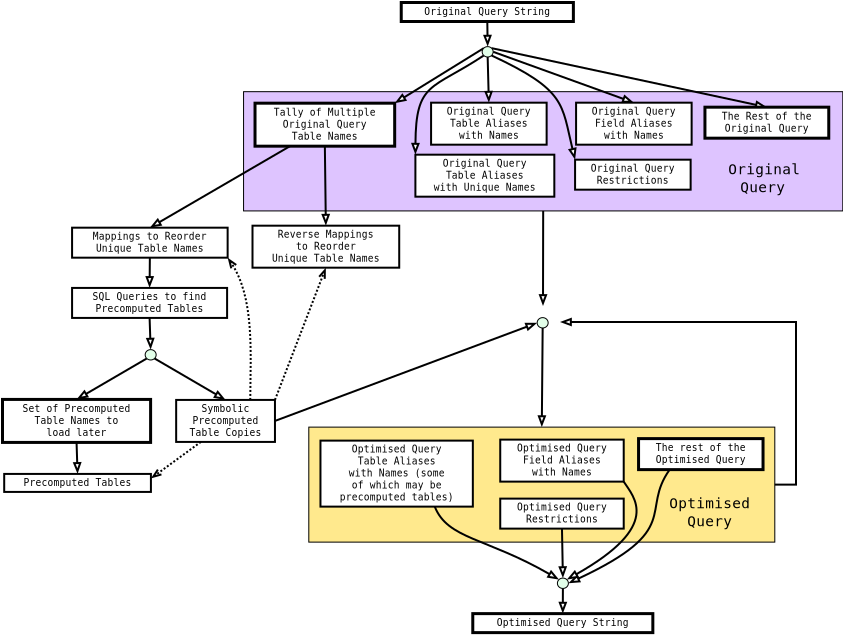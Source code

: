 <?xml version="1.0" encoding="UTF-8"?>
<dia:diagram xmlns:dia="http://www.lysator.liu.se/~alla/dia/">
  <dia:layer name="Background" visible="true">
    <dia:object type="Standard - Line" version="0" id="O0">
      <dia:attribute name="obj_pos">
        <dia:point val="10.403,17.885"/>
      </dia:attribute>
      <dia:attribute name="obj_bb">
        <dia:rectangle val="10.06,17.835;10.661,22.894"/>
      </dia:attribute>
      <dia:attribute name="conn_endpoints">
        <dia:point val="10.403,17.885"/>
        <dia:point val="10.36,22.841"/>
      </dia:attribute>
      <dia:attribute name="numcp">
        <dia:int val="1"/>
      </dia:attribute>
      <dia:attribute name="end_arrow">
        <dia:enum val="2"/>
      </dia:attribute>
      <dia:attribute name="end_arrow_length">
        <dia:real val="0.4"/>
      </dia:attribute>
      <dia:attribute name="end_arrow_width">
        <dia:real val="0.3"/>
      </dia:attribute>
      <dia:connections>
        <dia:connection handle="0" to="O31" connection="6"/>
        <dia:connection handle="1" to="O1" connection="1"/>
      </dia:connections>
    </dia:object>
    <dia:object type="Standard - Box" version="0" id="O1">
      <dia:attribute name="obj_pos">
        <dia:point val="-1.29,22.841"/>
      </dia:attribute>
      <dia:attribute name="obj_bb">
        <dia:rectangle val="-1.3,22.831;22.02,28.601"/>
      </dia:attribute>
      <dia:attribute name="elem_corner">
        <dia:point val="-1.29,22.841"/>
      </dia:attribute>
      <dia:attribute name="elem_width">
        <dia:real val="23.3"/>
      </dia:attribute>
      <dia:attribute name="elem_height">
        <dia:real val="5.75"/>
      </dia:attribute>
      <dia:attribute name="border_width">
        <dia:real val="0.02"/>
      </dia:attribute>
      <dia:attribute name="inner_color">
        <dia:color val="#ffe98d"/>
      </dia:attribute>
      <dia:attribute name="show_background">
        <dia:boolean val="true"/>
      </dia:attribute>
    </dia:object>
    <dia:object type="Standard - Box" version="0" id="O2">
      <dia:attribute name="obj_pos">
        <dia:point val="-4.552,6.069"/>
      </dia:attribute>
      <dia:attribute name="obj_bb">
        <dia:rectangle val="-4.562,6.059;25.42,12.041"/>
      </dia:attribute>
      <dia:attribute name="elem_corner">
        <dia:point val="-4.552,6.069"/>
      </dia:attribute>
      <dia:attribute name="elem_width">
        <dia:real val="29.962"/>
      </dia:attribute>
      <dia:attribute name="elem_height">
        <dia:real val="5.962"/>
      </dia:attribute>
      <dia:attribute name="border_width">
        <dia:real val="0.02"/>
      </dia:attribute>
      <dia:attribute name="inner_color">
        <dia:color val="#dec4ff"/>
      </dia:attribute>
      <dia:attribute name="show_background">
        <dia:boolean val="true"/>
      </dia:attribute>
    </dia:object>
    <dia:object type="Standard - Line" version="0" id="O3">
      <dia:attribute name="obj_pos">
        <dia:point val="7.847,3.892"/>
      </dia:attribute>
      <dia:attribute name="obj_bb">
        <dia:rectangle val="7.788,3.833;21.724,7.148"/>
      </dia:attribute>
      <dia:attribute name="conn_endpoints">
        <dia:point val="7.847,3.892"/>
        <dia:point val="21.613,6.844"/>
      </dia:attribute>
      <dia:attribute name="numcp">
        <dia:int val="1"/>
      </dia:attribute>
      <dia:attribute name="end_arrow">
        <dia:enum val="2"/>
      </dia:attribute>
      <dia:attribute name="end_arrow_length">
        <dia:real val="0.4"/>
      </dia:attribute>
      <dia:attribute name="end_arrow_width">
        <dia:real val="0.3"/>
      </dia:attribute>
      <dia:connections>
        <dia:connection handle="0" to="O29" connection="2"/>
        <dia:connection handle="1" to="O37" connection="2"/>
      </dia:connections>
    </dia:object>
    <dia:object type="Standard - Line" version="0" id="O4">
      <dia:attribute name="obj_pos">
        <dia:point val="7.928,4.076"/>
      </dia:attribute>
      <dia:attribute name="obj_bb">
        <dia:rectangle val="7.864,4.012;15.112,6.918"/>
      </dia:attribute>
      <dia:attribute name="conn_endpoints">
        <dia:point val="7.928,4.076"/>
        <dia:point val="14.963,6.619"/>
      </dia:attribute>
      <dia:attribute name="numcp">
        <dia:int val="1"/>
      </dia:attribute>
      <dia:attribute name="end_arrow">
        <dia:enum val="2"/>
      </dia:attribute>
      <dia:attribute name="end_arrow_length">
        <dia:real val="0.4"/>
      </dia:attribute>
      <dia:attribute name="end_arrow_width">
        <dia:real val="0.3"/>
      </dia:attribute>
      <dia:connections>
        <dia:connection handle="0" to="O29" connection="4"/>
        <dia:connection handle="1" to="O36" connection="2"/>
      </dia:connections>
    </dia:object>
    <dia:object type="Standard - Line" version="0" id="O5">
      <dia:attribute name="obj_pos">
        <dia:point val="7.653,4.335"/>
      </dia:attribute>
      <dia:attribute name="obj_bb">
        <dia:rectangle val="7.411,4.284;8.014,6.677"/>
      </dia:attribute>
      <dia:attribute name="conn_endpoints">
        <dia:point val="7.653,4.335"/>
        <dia:point val="7.713,6.619"/>
      </dia:attribute>
      <dia:attribute name="numcp">
        <dia:int val="1"/>
      </dia:attribute>
      <dia:attribute name="end_arrow">
        <dia:enum val="2"/>
      </dia:attribute>
      <dia:attribute name="end_arrow_length">
        <dia:real val="0.4"/>
      </dia:attribute>
      <dia:attribute name="end_arrow_width">
        <dia:real val="0.3"/>
      </dia:attribute>
      <dia:connections>
        <dia:connection handle="0" to="O29" connection="6"/>
        <dia:connection handle="1" to="O35" connection="2"/>
      </dia:connections>
    </dia:object>
    <dia:object type="Standard - Line" version="0" id="O6">
      <dia:attribute name="obj_pos">
        <dia:point val="7.635,2.56"/>
      </dia:attribute>
      <dia:attribute name="obj_bb">
        <dia:rectangle val="7.352,2.509;7.953,3.87"/>
      </dia:attribute>
      <dia:attribute name="conn_endpoints">
        <dia:point val="7.635,2.56"/>
        <dia:point val="7.653,3.816"/>
      </dia:attribute>
      <dia:attribute name="numcp">
        <dia:int val="1"/>
      </dia:attribute>
      <dia:attribute name="end_arrow">
        <dia:enum val="2"/>
      </dia:attribute>
      <dia:attribute name="end_arrow_length">
        <dia:real val="0.4"/>
      </dia:attribute>
      <dia:attribute name="end_arrow_width">
        <dia:real val="0.3"/>
      </dia:attribute>
      <dia:connections>
        <dia:connection handle="0" to="O33" connection="13"/>
        <dia:connection handle="1" to="O29" connection="1"/>
      </dia:connections>
    </dia:object>
    <dia:object type="Standard - Line" version="0" id="O7">
      <dia:attribute name="obj_pos">
        <dia:point val="7.458,3.892"/>
      </dia:attribute>
      <dia:attribute name="obj_bb">
        <dia:rectangle val="2.804,3.823;7.527,6.925"/>
      </dia:attribute>
      <dia:attribute name="conn_endpoints">
        <dia:point val="7.458,3.892"/>
        <dia:point val="3.004,6.644"/>
      </dia:attribute>
      <dia:attribute name="numcp">
        <dia:int val="1"/>
      </dia:attribute>
      <dia:attribute name="end_arrow">
        <dia:enum val="2"/>
      </dia:attribute>
      <dia:attribute name="end_arrow_length">
        <dia:real val="0.4"/>
      </dia:attribute>
      <dia:attribute name="end_arrow_width">
        <dia:real val="0.3"/>
      </dia:attribute>
      <dia:connections>
        <dia:connection handle="0" to="O29" connection="0"/>
        <dia:connection handle="1" to="O34" connection="4"/>
      </dia:connections>
    </dia:object>
    <dia:object type="Standard - Line" version="0" id="O8">
      <dia:attribute name="obj_pos">
        <dia:point val="-2.233,8.794"/>
      </dia:attribute>
      <dia:attribute name="obj_bb">
        <dia:rectangle val="-9.431,8.725;-2.165,13.153"/>
      </dia:attribute>
      <dia:attribute name="conn_endpoints">
        <dia:point val="-2.233,8.794"/>
        <dia:point val="-9.237,12.869"/>
      </dia:attribute>
      <dia:attribute name="numcp">
        <dia:int val="1"/>
      </dia:attribute>
      <dia:attribute name="end_arrow">
        <dia:enum val="2"/>
      </dia:attribute>
      <dia:attribute name="end_arrow_length">
        <dia:real val="0.4"/>
      </dia:attribute>
      <dia:attribute name="end_arrow_width">
        <dia:real val="0.3"/>
      </dia:attribute>
      <dia:connections>
        <dia:connection handle="0" to="O34" connection="12"/>
        <dia:connection handle="1" to="O40" connection="2"/>
      </dia:connections>
    </dia:object>
    <dia:object type="Standard - Line" version="0" id="O9">
      <dia:attribute name="obj_pos">
        <dia:point val="-9.237,14.369"/>
      </dia:attribute>
      <dia:attribute name="obj_bb">
        <dia:rectangle val="-9.55,14.318;-8.949,15.934"/>
      </dia:attribute>
      <dia:attribute name="conn_endpoints">
        <dia:point val="-9.237,14.369"/>
        <dia:point val="-9.25,15.881"/>
      </dia:attribute>
      <dia:attribute name="numcp">
        <dia:int val="1"/>
      </dia:attribute>
      <dia:attribute name="end_arrow">
        <dia:enum val="2"/>
      </dia:attribute>
      <dia:attribute name="end_arrow_length">
        <dia:real val="0.4"/>
      </dia:attribute>
      <dia:attribute name="end_arrow_width">
        <dia:real val="0.3"/>
      </dia:attribute>
      <dia:connections>
        <dia:connection handle="0" to="O40" connection="13"/>
        <dia:connection handle="1" to="O42" connection="2"/>
      </dia:connections>
    </dia:object>
    <dia:object type="Standard - Line" version="0" id="O10">
      <dia:attribute name="obj_pos">
        <dia:point val="-9.003,19.409"/>
      </dia:attribute>
      <dia:attribute name="obj_bb">
        <dia:rectangle val="-9.071,19.341;-5.258,21.766"/>
      </dia:attribute>
      <dia:attribute name="conn_endpoints">
        <dia:point val="-9.003,19.409"/>
        <dia:point val="-5.452,21.481"/>
      </dia:attribute>
      <dia:attribute name="numcp">
        <dia:int val="1"/>
      </dia:attribute>
      <dia:attribute name="end_arrow">
        <dia:enum val="2"/>
      </dia:attribute>
      <dia:attribute name="end_arrow_length">
        <dia:real val="0.4"/>
      </dia:attribute>
      <dia:attribute name="end_arrow_width">
        <dia:real val="0.3"/>
      </dia:attribute>
      <dia:connections>
        <dia:connection handle="0" to="O30" connection="7"/>
        <dia:connection handle="1" to="O44" connection="2"/>
      </dia:connections>
    </dia:object>
    <dia:object type="Standard - Line" version="0" id="O11">
      <dia:attribute name="obj_pos">
        <dia:point val="-9.392,19.409"/>
      </dia:attribute>
      <dia:attribute name="obj_bb">
        <dia:rectangle val="-13.097,19.341;-9.323,21.741"/>
      </dia:attribute>
      <dia:attribute name="conn_endpoints">
        <dia:point val="-9.392,19.409"/>
        <dia:point val="-12.902,21.456"/>
      </dia:attribute>
      <dia:attribute name="numcp">
        <dia:int val="1"/>
      </dia:attribute>
      <dia:attribute name="end_arrow">
        <dia:enum val="2"/>
      </dia:attribute>
      <dia:attribute name="end_arrow_length">
        <dia:real val="0.4"/>
      </dia:attribute>
      <dia:attribute name="end_arrow_width">
        <dia:real val="0.3"/>
      </dia:attribute>
      <dia:connections>
        <dia:connection handle="0" to="O30" connection="5"/>
        <dia:connection handle="1" to="O43" connection="2"/>
      </dia:connections>
    </dia:object>
    <dia:object type="Standard - Line" version="0" id="O12">
      <dia:attribute name="obj_pos">
        <dia:point val="-9.25,17.381"/>
      </dia:attribute>
      <dia:attribute name="obj_bb">
        <dia:rectangle val="-9.499,17.33;-8.896,19.026"/>
      </dia:attribute>
      <dia:attribute name="conn_endpoints">
        <dia:point val="-9.25,17.381"/>
        <dia:point val="-9.197,18.966"/>
      </dia:attribute>
      <dia:attribute name="numcp">
        <dia:int val="1"/>
      </dia:attribute>
      <dia:attribute name="end_arrow">
        <dia:enum val="2"/>
      </dia:attribute>
      <dia:attribute name="end_arrow_length">
        <dia:real val="0.4"/>
      </dia:attribute>
      <dia:attribute name="end_arrow_width">
        <dia:real val="0.3"/>
      </dia:attribute>
      <dia:connections>
        <dia:connection handle="0" to="O42" connection="13"/>
        <dia:connection handle="1" to="O30" connection="1"/>
      </dia:connections>
    </dia:object>
    <dia:object type="Standard - Line" version="0" id="O13">
      <dia:attribute name="obj_pos">
        <dia:point val="-12.902,23.606"/>
      </dia:attribute>
      <dia:attribute name="obj_bb">
        <dia:rectangle val="-13.154,23.555;-12.551,25.241"/>
      </dia:attribute>
      <dia:attribute name="conn_endpoints">
        <dia:point val="-12.902,23.606"/>
        <dia:point val="-12.852,25.181"/>
      </dia:attribute>
      <dia:attribute name="numcp">
        <dia:int val="1"/>
      </dia:attribute>
      <dia:attribute name="end_arrow">
        <dia:enum val="2"/>
      </dia:attribute>
      <dia:attribute name="end_arrow_length">
        <dia:real val="0.4"/>
      </dia:attribute>
      <dia:attribute name="end_arrow_width">
        <dia:real val="0.3"/>
      </dia:attribute>
      <dia:connections>
        <dia:connection handle="0" to="O43" connection="13"/>
        <dia:connection handle="1" to="O45" connection="2"/>
      </dia:connections>
    </dia:object>
    <dia:object type="Standard - Line" version="0" id="O14">
      <dia:attribute name="obj_pos">
        <dia:point val="-6.687,23.581"/>
      </dia:attribute>
      <dia:attribute name="obj_bb">
        <dia:rectangle val="-9.402,23.511;-6.617,25.678"/>
      </dia:attribute>
      <dia:attribute name="conn_endpoints">
        <dia:point val="-6.687,23.581"/>
        <dia:point val="-9.185,25.406"/>
      </dia:attribute>
      <dia:attribute name="numcp">
        <dia:int val="1"/>
      </dia:attribute>
      <dia:attribute name="line_style">
        <dia:enum val="4"/>
      </dia:attribute>
      <dia:attribute name="end_arrow">
        <dia:enum val="1"/>
      </dia:attribute>
      <dia:attribute name="end_arrow_length">
        <dia:real val="0.4"/>
      </dia:attribute>
      <dia:attribute name="end_arrow_width">
        <dia:real val="0.3"/>
      </dia:attribute>
      <dia:connections>
        <dia:connection handle="0" to="O44" connection="12"/>
        <dia:connection handle="1" to="O45" connection="6"/>
      </dia:connections>
    </dia:object>
    <dia:object type="Standard - BezierLine" version="0" id="O15">
      <dia:attribute name="obj_pos">
        <dia:point val="-4.217,21.481"/>
      </dia:attribute>
      <dia:attribute name="obj_bb">
        <dia:rectangle val="-5.624,14.158;-4.149,21.532"/>
      </dia:attribute>
      <dia:attribute name="bez_points">
        <dia:point val="-4.217,21.481"/>
        <dia:point val="-4.202,19.041"/>
        <dia:point val="-4.002,16.341"/>
        <dia:point val="-5.348,14.369"/>
      </dia:attribute>
      <dia:attribute name="corner_types">
        <dia:enum val="0"/>
        <dia:enum val="0"/>
      </dia:attribute>
      <dia:attribute name="line_style">
        <dia:enum val="4"/>
      </dia:attribute>
      <dia:attribute name="end_arrow">
        <dia:enum val="1"/>
      </dia:attribute>
      <dia:attribute name="end_arrow_length">
        <dia:real val="0.4"/>
      </dia:attribute>
      <dia:attribute name="end_arrow_width">
        <dia:real val="0.3"/>
      </dia:attribute>
      <dia:connections>
        <dia:connection handle="0" to="O44" connection="3"/>
        <dia:connection handle="3" to="O40" connection="15"/>
      </dia:connections>
    </dia:object>
    <dia:object type="Standard - Line" version="0" id="O16">
      <dia:attribute name="obj_pos">
        <dia:point val="-2.982,22.531"/>
      </dia:attribute>
      <dia:attribute name="obj_bb">
        <dia:rectangle val="-3.047,17.327;10.28,22.596"/>
      </dia:attribute>
      <dia:attribute name="conn_endpoints">
        <dia:point val="-2.982,22.531"/>
        <dia:point val="10.128,17.626"/>
      </dia:attribute>
      <dia:attribute name="numcp">
        <dia:int val="1"/>
      </dia:attribute>
      <dia:attribute name="end_arrow">
        <dia:enum val="2"/>
      </dia:attribute>
      <dia:attribute name="end_arrow_length">
        <dia:real val="0.4"/>
      </dia:attribute>
      <dia:attribute name="end_arrow_width">
        <dia:real val="0.3"/>
      </dia:attribute>
      <dia:connections>
        <dia:connection handle="0" to="O44" connection="8"/>
        <dia:connection handle="1" to="O31" connection="3"/>
      </dia:connections>
    </dia:object>
    <dia:object type="Standard - Text" version="0" id="O17">
      <dia:attribute name="obj_pos">
        <dia:point val="21.41,10.191"/>
      </dia:attribute>
      <dia:attribute name="obj_bb">
        <dia:rectangle val="19.103,9.497;23.717,11.297"/>
      </dia:attribute>
      <dia:attribute name="text">
        <dia:composite type="text">
          <dia:attribute name="string">
            <dia:string>#Original
Query#</dia:string>
          </dia:attribute>
          <dia:attribute name="font">
            <dia:font name="Courier"/>
          </dia:attribute>
          <dia:attribute name="height">
            <dia:real val="0.9"/>
          </dia:attribute>
          <dia:attribute name="pos">
            <dia:point val="21.41,10.191"/>
          </dia:attribute>
          <dia:attribute name="color">
            <dia:color val="#000000"/>
          </dia:attribute>
          <dia:attribute name="alignment">
            <dia:enum val="1"/>
          </dia:attribute>
        </dia:composite>
      </dia:attribute>
    </dia:object>
    <dia:object type="Standard - BezierLine" version="0" id="O18">
      <dia:attribute name="obj_pos">
        <dia:point val="7.847,4.259"/>
      </dia:attribute>
      <dia:attribute name="obj_bb">
        <dia:rectangle val="7.781,4.193;12.327,9.588"/>
      </dia:attribute>
      <dia:attribute name="bez_points">
        <dia:point val="7.847,4.259"/>
        <dia:point val="11.592,6.005"/>
        <dia:point val="11.348,6.681"/>
        <dia:point val="12.024,9.469"/>
      </dia:attribute>
      <dia:attribute name="corner_types">
        <dia:enum val="0"/>
        <dia:enum val="0"/>
      </dia:attribute>
      <dia:attribute name="end_arrow">
        <dia:enum val="2"/>
      </dia:attribute>
      <dia:attribute name="end_arrow_length">
        <dia:real val="0.4"/>
      </dia:attribute>
      <dia:attribute name="end_arrow_width">
        <dia:real val="0.3"/>
      </dia:attribute>
      <dia:connections>
        <dia:connection handle="0" to="O29" connection="7"/>
        <dia:connection handle="3" to="O38" connection="0"/>
      </dia:connections>
    </dia:object>
    <dia:object type="Standard - BezierLine" version="0" id="O19">
      <dia:attribute name="obj_pos">
        <dia:point val="7.458,4.259"/>
      </dia:attribute>
      <dia:attribute name="obj_bb">
        <dia:rectangle val="3.739,4.19;7.527,9.27"/>
      </dia:attribute>
      <dia:attribute name="bez_points">
        <dia:point val="7.458,4.259"/>
        <dia:point val="4.86,5.991"/>
        <dia:point val="4.06,5.541"/>
        <dia:point val="4.04,9.219"/>
      </dia:attribute>
      <dia:attribute name="corner_types">
        <dia:enum val="0"/>
        <dia:enum val="0"/>
      </dia:attribute>
      <dia:attribute name="end_arrow">
        <dia:enum val="2"/>
      </dia:attribute>
      <dia:attribute name="end_arrow_length">
        <dia:real val="0.4"/>
      </dia:attribute>
      <dia:attribute name="end_arrow_width">
        <dia:real val="0.3"/>
      </dia:attribute>
      <dia:connections>
        <dia:connection handle="0" to="O29" connection="5"/>
        <dia:connection handle="3" to="O39" connection="0"/>
      </dia:connections>
    </dia:object>
    <dia:object type="Standard - Line" version="0" id="O20">
      <dia:attribute name="obj_pos">
        <dia:point val="-2.982,21.481"/>
      </dia:attribute>
      <dia:attribute name="obj_bb">
        <dia:rectangle val="-3.047,14.714;-0.139,21.546"/>
      </dia:attribute>
      <dia:attribute name="conn_endpoints">
        <dia:point val="-2.982,21.481"/>
        <dia:point val="-0.437,14.869"/>
      </dia:attribute>
      <dia:attribute name="numcp">
        <dia:int val="1"/>
      </dia:attribute>
      <dia:attribute name="line_style">
        <dia:enum val="4"/>
      </dia:attribute>
      <dia:attribute name="end_arrow">
        <dia:enum val="1"/>
      </dia:attribute>
      <dia:attribute name="end_arrow_length">
        <dia:real val="0.4"/>
      </dia:attribute>
      <dia:attribute name="end_arrow_width">
        <dia:real val="0.3"/>
      </dia:attribute>
      <dia:connections>
        <dia:connection handle="0" to="O44" connection="4"/>
        <dia:connection handle="1" to="O41" connection="13"/>
      </dia:connections>
    </dia:object>
    <dia:object type="Standard - Line" version="0" id="O21">
      <dia:attribute name="obj_pos">
        <dia:point val="-0.487,8.794"/>
      </dia:attribute>
      <dia:attribute name="obj_bb">
        <dia:rectangle val="-0.738,8.743;-0.137,12.823"/>
      </dia:attribute>
      <dia:attribute name="conn_endpoints">
        <dia:point val="-0.487,8.794"/>
        <dia:point val="-0.437,12.769"/>
      </dia:attribute>
      <dia:attribute name="numcp">
        <dia:int val="1"/>
      </dia:attribute>
      <dia:attribute name="end_arrow">
        <dia:enum val="2"/>
      </dia:attribute>
      <dia:attribute name="end_arrow_length">
        <dia:real val="0.4"/>
      </dia:attribute>
      <dia:attribute name="end_arrow_width">
        <dia:real val="0.3"/>
      </dia:attribute>
      <dia:connections>
        <dia:connection handle="0" to="O34" connection="13"/>
        <dia:connection handle="1" to="O41" connection="2"/>
      </dia:connections>
    </dia:object>
    <dia:object type="Standard - Line" version="0" id="O22">
      <dia:attribute name="obj_pos">
        <dia:point val="10.429,12.031"/>
      </dia:attribute>
      <dia:attribute name="obj_bb">
        <dia:rectangle val="10.12,11.981;10.72,16.836"/>
      </dia:attribute>
      <dia:attribute name="conn_endpoints">
        <dia:point val="10.429,12.031"/>
        <dia:point val="10.42,16.785"/>
      </dia:attribute>
      <dia:attribute name="numcp">
        <dia:int val="1"/>
      </dia:attribute>
      <dia:attribute name="end_arrow">
        <dia:enum val="2"/>
      </dia:attribute>
      <dia:attribute name="end_arrow_length">
        <dia:real val="0.4"/>
      </dia:attribute>
      <dia:attribute name="end_arrow_width">
        <dia:real val="0.3"/>
      </dia:attribute>
      <dia:connections>
        <dia:connection handle="0" to="O2" connection="6"/>
      </dia:connections>
    </dia:object>
    <dia:object type="Standard - Text" version="0" id="O23">
      <dia:attribute name="obj_pos">
        <dia:point val="18.76,26.891"/>
      </dia:attribute>
      <dia:attribute name="obj_bb">
        <dia:rectangle val="16.122,26.197;21.398,27.997"/>
      </dia:attribute>
      <dia:attribute name="text">
        <dia:composite type="text">
          <dia:attribute name="string">
            <dia:string>#Optimised
Query#</dia:string>
          </dia:attribute>
          <dia:attribute name="font">
            <dia:font name="Courier"/>
          </dia:attribute>
          <dia:attribute name="height">
            <dia:real val="0.9"/>
          </dia:attribute>
          <dia:attribute name="pos">
            <dia:point val="18.76,26.891"/>
          </dia:attribute>
          <dia:attribute name="color">
            <dia:color val="#000000"/>
          </dia:attribute>
          <dia:attribute name="alignment">
            <dia:enum val="1"/>
          </dia:attribute>
        </dia:composite>
      </dia:attribute>
    </dia:object>
    <dia:object type="Standard - BezierLine" version="0" id="O24">
      <dia:attribute name="obj_pos">
        <dia:point val="16.754,24.966"/>
      </dia:attribute>
      <dia:attribute name="obj_bb">
        <dia:rectangle val="11.518,24.896;16.824,30.941"/>
      </dia:attribute>
      <dia:attribute name="bez_points">
        <dia:point val="16.754,24.966"/>
        <dia:point val="15.26,27.054"/>
        <dia:point val="17.46,27.954"/>
        <dia:point val="11.69,30.648"/>
      </dia:attribute>
      <dia:attribute name="corner_types">
        <dia:enum val="0"/>
        <dia:enum val="0"/>
      </dia:attribute>
      <dia:attribute name="end_arrow">
        <dia:enum val="2"/>
      </dia:attribute>
      <dia:attribute name="end_arrow_length">
        <dia:real val="0.4"/>
      </dia:attribute>
      <dia:attribute name="end_arrow_width">
        <dia:real val="0.3"/>
      </dia:attribute>
      <dia:connections>
        <dia:connection handle="0" to="O48" connection="12"/>
        <dia:connection handle="3" to="O32" connection="4"/>
      </dia:connections>
    </dia:object>
    <dia:object type="Standard - BezierLine" version="0" id="O25">
      <dia:attribute name="obj_pos">
        <dia:point val="14.456,25.566"/>
      </dia:attribute>
      <dia:attribute name="obj_bb">
        <dia:rectangle val="11.418,25.497;15.109,30.751"/>
      </dia:attribute>
      <dia:attribute name="bez_points">
        <dia:point val="14.456,25.566"/>
        <dia:point val="14.96,26.354"/>
        <dia:point val="16.41,27.754"/>
        <dia:point val="11.61,30.465"/>
      </dia:attribute>
      <dia:attribute name="corner_types">
        <dia:enum val="0"/>
        <dia:enum val="0"/>
      </dia:attribute>
      <dia:attribute name="end_arrow">
        <dia:enum val="2"/>
      </dia:attribute>
      <dia:attribute name="end_arrow_length">
        <dia:real val="0.4"/>
      </dia:attribute>
      <dia:attribute name="end_arrow_width">
        <dia:real val="0.3"/>
      </dia:attribute>
      <dia:connections>
        <dia:connection handle="0" to="O47" connection="15"/>
        <dia:connection handle="3" to="O32" connection="2"/>
      </dia:connections>
    </dia:object>
    <dia:object type="Standard - Line" version="0" id="O26">
      <dia:attribute name="obj_pos">
        <dia:point val="11.369,27.916"/>
      </dia:attribute>
      <dia:attribute name="obj_bb">
        <dia:rectangle val="11.114,27.865;11.716,30.445"/>
      </dia:attribute>
      <dia:attribute name="conn_endpoints">
        <dia:point val="11.369,27.916"/>
        <dia:point val="11.415,30.389"/>
      </dia:attribute>
      <dia:attribute name="numcp">
        <dia:int val="1"/>
      </dia:attribute>
      <dia:attribute name="end_arrow">
        <dia:enum val="2"/>
      </dia:attribute>
      <dia:attribute name="end_arrow_length">
        <dia:real val="0.4"/>
      </dia:attribute>
      <dia:attribute name="end_arrow_width">
        <dia:real val="0.3"/>
      </dia:attribute>
      <dia:connections>
        <dia:connection handle="0" to="O49" connection="13"/>
        <dia:connection handle="1" to="O32" connection="1"/>
      </dia:connections>
    </dia:object>
    <dia:object type="Standard - BezierLine" version="0" id="O27">
      <dia:attribute name="obj_pos">
        <dia:point val="5.008,26.816"/>
      </dia:attribute>
      <dia:attribute name="obj_bb">
        <dia:rectangle val="4.943,26.751;11.414,30.75"/>
      </dia:attribute>
      <dia:attribute name="bez_points">
        <dia:point val="5.008,26.816"/>
        <dia:point val="5.66,28.454"/>
        <dia:point val="7.56,28.354"/>
        <dia:point val="11.221,30.465"/>
      </dia:attribute>
      <dia:attribute name="corner_types">
        <dia:enum val="0"/>
        <dia:enum val="0"/>
      </dia:attribute>
      <dia:attribute name="end_arrow">
        <dia:enum val="2"/>
      </dia:attribute>
      <dia:attribute name="end_arrow_length">
        <dia:real val="0.4"/>
      </dia:attribute>
      <dia:attribute name="end_arrow_width">
        <dia:real val="0.3"/>
      </dia:attribute>
      <dia:connections>
        <dia:connection handle="0" to="O46" connection="14"/>
        <dia:connection handle="3" to="O32" connection="0"/>
      </dia:connections>
    </dia:object>
    <dia:object type="Standard - Line" version="0" id="O28">
      <dia:attribute name="obj_pos">
        <dia:point val="11.415,30.908"/>
      </dia:attribute>
      <dia:attribute name="obj_bb">
        <dia:rectangle val="11.11,30.858;11.71,32.218"/>
      </dia:attribute>
      <dia:attribute name="conn_endpoints">
        <dia:point val="11.415,30.908"/>
        <dia:point val="11.41,32.166"/>
      </dia:attribute>
      <dia:attribute name="numcp">
        <dia:int val="1"/>
      </dia:attribute>
      <dia:attribute name="end_arrow">
        <dia:enum val="2"/>
      </dia:attribute>
      <dia:attribute name="end_arrow_length">
        <dia:real val="0.4"/>
      </dia:attribute>
      <dia:attribute name="end_arrow_width">
        <dia:real val="0.3"/>
      </dia:attribute>
      <dia:connections>
        <dia:connection handle="0" to="O32" connection="6"/>
        <dia:connection handle="1" to="O50" connection="2"/>
      </dia:connections>
    </dia:object>
    <dia:object type="Standard - Ellipse" version="0" id="O29">
      <dia:attribute name="obj_pos">
        <dia:point val="7.378,3.816"/>
      </dia:attribute>
      <dia:attribute name="obj_bb">
        <dia:rectangle val="7.368,3.806;7.938,4.345"/>
      </dia:attribute>
      <dia:attribute name="elem_corner">
        <dia:point val="7.378,3.816"/>
      </dia:attribute>
      <dia:attribute name="elem_width">
        <dia:real val="0.55"/>
      </dia:attribute>
      <dia:attribute name="elem_height">
        <dia:real val="0.519"/>
      </dia:attribute>
      <dia:attribute name="border_width">
        <dia:real val="0.02"/>
      </dia:attribute>
      <dia:attribute name="inner_color">
        <dia:color val="#e2ffe9"/>
      </dia:attribute>
    </dia:object>
    <dia:object type="Standard - Ellipse" version="0" id="O30">
      <dia:attribute name="obj_pos">
        <dia:point val="-9.472,18.966"/>
      </dia:attribute>
      <dia:attribute name="obj_bb">
        <dia:rectangle val="-9.482,18.956;-8.912,19.495"/>
      </dia:attribute>
      <dia:attribute name="elem_corner">
        <dia:point val="-9.472,18.966"/>
      </dia:attribute>
      <dia:attribute name="elem_width">
        <dia:real val="0.55"/>
      </dia:attribute>
      <dia:attribute name="elem_height">
        <dia:real val="0.519"/>
      </dia:attribute>
      <dia:attribute name="border_width">
        <dia:real val="0.02"/>
      </dia:attribute>
      <dia:attribute name="inner_color">
        <dia:color val="#e2ffe9"/>
      </dia:attribute>
    </dia:object>
    <dia:object type="Standard - Ellipse" version="0" id="O31">
      <dia:attribute name="obj_pos">
        <dia:point val="10.128,17.366"/>
      </dia:attribute>
      <dia:attribute name="obj_bb">
        <dia:rectangle val="10.118,17.356;10.688,17.895"/>
      </dia:attribute>
      <dia:attribute name="elem_corner">
        <dia:point val="10.128,17.366"/>
      </dia:attribute>
      <dia:attribute name="elem_width">
        <dia:real val="0.55"/>
      </dia:attribute>
      <dia:attribute name="elem_height">
        <dia:real val="0.519"/>
      </dia:attribute>
      <dia:attribute name="border_width">
        <dia:real val="0.02"/>
      </dia:attribute>
      <dia:attribute name="inner_color">
        <dia:color val="#e2ffe9"/>
      </dia:attribute>
    </dia:object>
    <dia:object type="Standard - Ellipse" version="0" id="O32">
      <dia:attribute name="obj_pos">
        <dia:point val="11.14,30.389"/>
      </dia:attribute>
      <dia:attribute name="obj_bb">
        <dia:rectangle val="11.13,30.379;11.7,30.918"/>
      </dia:attribute>
      <dia:attribute name="elem_corner">
        <dia:point val="11.14,30.389"/>
      </dia:attribute>
      <dia:attribute name="elem_width">
        <dia:real val="0.55"/>
      </dia:attribute>
      <dia:attribute name="elem_height">
        <dia:real val="0.519"/>
      </dia:attribute>
      <dia:attribute name="border_width">
        <dia:real val="0.02"/>
      </dia:attribute>
      <dia:attribute name="inner_color">
        <dia:color val="#e2ffe9"/>
      </dia:attribute>
    </dia:object>
    <dia:object type="Flowchart - Box" version="0" id="O33">
      <dia:attribute name="obj_pos">
        <dia:point val="3.332,1.61"/>
      </dia:attribute>
      <dia:attribute name="obj_bb">
        <dia:rectangle val="3.257,1.535;12.013,2.635"/>
      </dia:attribute>
      <dia:attribute name="elem_corner">
        <dia:point val="3.332,1.61"/>
      </dia:attribute>
      <dia:attribute name="elem_width">
        <dia:real val="8.607"/>
      </dia:attribute>
      <dia:attribute name="elem_height">
        <dia:real val="0.95"/>
      </dia:attribute>
      <dia:attribute name="border_width">
        <dia:real val="0.15"/>
      </dia:attribute>
      <dia:attribute name="show_background">
        <dia:boolean val="true"/>
      </dia:attribute>
      <dia:attribute name="padding">
        <dia:real val="0.1"/>
      </dia:attribute>
      <dia:attribute name="text">
        <dia:composite type="text">
          <dia:attribute name="string">
            <dia:string>#Original Query String#</dia:string>
          </dia:attribute>
          <dia:attribute name="font">
            <dia:font name="Courier"/>
          </dia:attribute>
          <dia:attribute name="height">
            <dia:real val="0.6"/>
          </dia:attribute>
          <dia:attribute name="pos">
            <dia:point val="7.635,2.248"/>
          </dia:attribute>
          <dia:attribute name="color">
            <dia:color val="#000000"/>
          </dia:attribute>
          <dia:attribute name="alignment">
            <dia:enum val="1"/>
          </dia:attribute>
        </dia:composite>
      </dia:attribute>
    </dia:object>
    <dia:object type="Flowchart - Box" version="0" id="O34">
      <dia:attribute name="obj_pos">
        <dia:point val="-3.979,6.644"/>
      </dia:attribute>
      <dia:attribute name="obj_bb">
        <dia:rectangle val="-4.054,6.569;3.079,8.869"/>
      </dia:attribute>
      <dia:attribute name="elem_corner">
        <dia:point val="-3.979,6.644"/>
      </dia:attribute>
      <dia:attribute name="elem_width">
        <dia:real val="6.983"/>
      </dia:attribute>
      <dia:attribute name="elem_height">
        <dia:real val="2.15"/>
      </dia:attribute>
      <dia:attribute name="border_width">
        <dia:real val="0.15"/>
      </dia:attribute>
      <dia:attribute name="show_background">
        <dia:boolean val="true"/>
      </dia:attribute>
      <dia:attribute name="padding">
        <dia:real val="0.1"/>
      </dia:attribute>
      <dia:attribute name="text">
        <dia:composite type="text">
          <dia:attribute name="string">
            <dia:string>#Tally of Multiple
Original Query
Table Names#</dia:string>
          </dia:attribute>
          <dia:attribute name="font">
            <dia:font name="Courier"/>
          </dia:attribute>
          <dia:attribute name="height">
            <dia:real val="0.6"/>
          </dia:attribute>
          <dia:attribute name="pos">
            <dia:point val="-0.487,7.282"/>
          </dia:attribute>
          <dia:attribute name="color">
            <dia:color val="#000000"/>
          </dia:attribute>
          <dia:attribute name="alignment">
            <dia:enum val="1"/>
          </dia:attribute>
        </dia:composite>
      </dia:attribute>
    </dia:object>
    <dia:object type="Flowchart - Box" version="0" id="O35">
      <dia:attribute name="obj_pos">
        <dia:point val="4.824,6.619"/>
      </dia:attribute>
      <dia:attribute name="obj_bb">
        <dia:rectangle val="4.774,6.569;10.652,8.769"/>
      </dia:attribute>
      <dia:attribute name="elem_corner">
        <dia:point val="4.824,6.619"/>
      </dia:attribute>
      <dia:attribute name="elem_width">
        <dia:real val="5.778"/>
      </dia:attribute>
      <dia:attribute name="elem_height">
        <dia:real val="2.1"/>
      </dia:attribute>
      <dia:attribute name="show_background">
        <dia:boolean val="true"/>
      </dia:attribute>
      <dia:attribute name="padding">
        <dia:real val="0.1"/>
      </dia:attribute>
      <dia:attribute name="text">
        <dia:composite type="text">
          <dia:attribute name="string">
            <dia:string>#Original Query
Table Aliases
with Names#</dia:string>
          </dia:attribute>
          <dia:attribute name="font">
            <dia:font name="Courier"/>
          </dia:attribute>
          <dia:attribute name="height">
            <dia:real val="0.6"/>
          </dia:attribute>
          <dia:attribute name="pos">
            <dia:point val="7.713,7.232"/>
          </dia:attribute>
          <dia:attribute name="color">
            <dia:color val="#000000"/>
          </dia:attribute>
          <dia:attribute name="alignment">
            <dia:enum val="1"/>
          </dia:attribute>
        </dia:composite>
      </dia:attribute>
    </dia:object>
    <dia:object type="Flowchart - Box" version="0" id="O36">
      <dia:attribute name="obj_pos">
        <dia:point val="12.074,6.619"/>
      </dia:attribute>
      <dia:attribute name="obj_bb">
        <dia:rectangle val="12.024,6.569;17.902,8.769"/>
      </dia:attribute>
      <dia:attribute name="elem_corner">
        <dia:point val="12.074,6.619"/>
      </dia:attribute>
      <dia:attribute name="elem_width">
        <dia:real val="5.778"/>
      </dia:attribute>
      <dia:attribute name="elem_height">
        <dia:real val="2.1"/>
      </dia:attribute>
      <dia:attribute name="show_background">
        <dia:boolean val="true"/>
      </dia:attribute>
      <dia:attribute name="padding">
        <dia:real val="0.1"/>
      </dia:attribute>
      <dia:attribute name="text">
        <dia:composite type="text">
          <dia:attribute name="string">
            <dia:string>#Original Query
Field Aliases
with Names#</dia:string>
          </dia:attribute>
          <dia:attribute name="font">
            <dia:font name="Courier"/>
          </dia:attribute>
          <dia:attribute name="height">
            <dia:real val="0.6"/>
          </dia:attribute>
          <dia:attribute name="pos">
            <dia:point val="14.963,7.232"/>
          </dia:attribute>
          <dia:attribute name="color">
            <dia:color val="#000000"/>
          </dia:attribute>
          <dia:attribute name="alignment">
            <dia:enum val="1"/>
          </dia:attribute>
        </dia:composite>
      </dia:attribute>
    </dia:object>
    <dia:object type="Flowchart - Box" version="0" id="O37">
      <dia:attribute name="obj_pos">
        <dia:point val="18.517,6.844"/>
      </dia:attribute>
      <dia:attribute name="obj_bb">
        <dia:rectangle val="18.442,6.769;24.783,8.469"/>
      </dia:attribute>
      <dia:attribute name="elem_corner">
        <dia:point val="18.517,6.844"/>
      </dia:attribute>
      <dia:attribute name="elem_width">
        <dia:real val="6.191"/>
      </dia:attribute>
      <dia:attribute name="elem_height">
        <dia:real val="1.55"/>
      </dia:attribute>
      <dia:attribute name="border_width">
        <dia:real val="0.15"/>
      </dia:attribute>
      <dia:attribute name="show_background">
        <dia:boolean val="true"/>
      </dia:attribute>
      <dia:attribute name="padding">
        <dia:real val="0.1"/>
      </dia:attribute>
      <dia:attribute name="text">
        <dia:composite type="text">
          <dia:attribute name="string">
            <dia:string>#The Rest of the
Original Query#</dia:string>
          </dia:attribute>
          <dia:attribute name="font">
            <dia:font name="Courier"/>
          </dia:attribute>
          <dia:attribute name="height">
            <dia:real val="0.6"/>
          </dia:attribute>
          <dia:attribute name="pos">
            <dia:point val="21.613,7.482"/>
          </dia:attribute>
          <dia:attribute name="color">
            <dia:color val="#000000"/>
          </dia:attribute>
          <dia:attribute name="alignment">
            <dia:enum val="1"/>
          </dia:attribute>
        </dia:composite>
      </dia:attribute>
    </dia:object>
    <dia:object type="Flowchart - Box" version="0" id="O38">
      <dia:attribute name="obj_pos">
        <dia:point val="12.024,9.469"/>
      </dia:attribute>
      <dia:attribute name="obj_bb">
        <dia:rectangle val="11.974,9.419;17.852,11.019"/>
      </dia:attribute>
      <dia:attribute name="elem_corner">
        <dia:point val="12.024,9.469"/>
      </dia:attribute>
      <dia:attribute name="elem_width">
        <dia:real val="5.778"/>
      </dia:attribute>
      <dia:attribute name="elem_height">
        <dia:real val="1.5"/>
      </dia:attribute>
      <dia:attribute name="show_background">
        <dia:boolean val="true"/>
      </dia:attribute>
      <dia:attribute name="padding">
        <dia:real val="0.1"/>
      </dia:attribute>
      <dia:attribute name="text">
        <dia:composite type="text">
          <dia:attribute name="string">
            <dia:string>#Original Query
Restrictions#</dia:string>
          </dia:attribute>
          <dia:attribute name="font">
            <dia:font name="Courier"/>
          </dia:attribute>
          <dia:attribute name="height">
            <dia:real val="0.6"/>
          </dia:attribute>
          <dia:attribute name="pos">
            <dia:point val="14.913,10.082"/>
          </dia:attribute>
          <dia:attribute name="color">
            <dia:color val="#000000"/>
          </dia:attribute>
          <dia:attribute name="alignment">
            <dia:enum val="1"/>
          </dia:attribute>
        </dia:composite>
      </dia:attribute>
    </dia:object>
    <dia:object type="Flowchart - Box" version="0" id="O39">
      <dia:attribute name="obj_pos">
        <dia:point val="4.04,9.219"/>
      </dia:attribute>
      <dia:attribute name="obj_bb">
        <dia:rectangle val="3.99,9.169;11.036,11.369"/>
      </dia:attribute>
      <dia:attribute name="elem_corner">
        <dia:point val="4.04,9.219"/>
      </dia:attribute>
      <dia:attribute name="elem_width">
        <dia:real val="6.946"/>
      </dia:attribute>
      <dia:attribute name="elem_height">
        <dia:real val="2.1"/>
      </dia:attribute>
      <dia:attribute name="show_background">
        <dia:boolean val="true"/>
      </dia:attribute>
      <dia:attribute name="padding">
        <dia:real val="0.1"/>
      </dia:attribute>
      <dia:attribute name="text">
        <dia:composite type="text">
          <dia:attribute name="string">
            <dia:string>#Original Query
Table Aliases
with Unique Names#</dia:string>
          </dia:attribute>
          <dia:attribute name="font">
            <dia:font name="Courier"/>
          </dia:attribute>
          <dia:attribute name="height">
            <dia:real val="0.6"/>
          </dia:attribute>
          <dia:attribute name="pos">
            <dia:point val="7.513,9.832"/>
          </dia:attribute>
          <dia:attribute name="color">
            <dia:color val="#000000"/>
          </dia:attribute>
          <dia:attribute name="alignment">
            <dia:enum val="1"/>
          </dia:attribute>
        </dia:composite>
      </dia:attribute>
    </dia:object>
    <dia:object type="Flowchart - Box" version="0" id="O40">
      <dia:attribute name="obj_pos">
        <dia:point val="-13.126,12.869"/>
      </dia:attribute>
      <dia:attribute name="obj_bb">
        <dia:rectangle val="-13.176,12.819;-5.298,14.419"/>
      </dia:attribute>
      <dia:attribute name="elem_corner">
        <dia:point val="-13.126,12.869"/>
      </dia:attribute>
      <dia:attribute name="elem_width">
        <dia:real val="7.778"/>
      </dia:attribute>
      <dia:attribute name="elem_height">
        <dia:real val="1.5"/>
      </dia:attribute>
      <dia:attribute name="show_background">
        <dia:boolean val="true"/>
      </dia:attribute>
      <dia:attribute name="padding">
        <dia:real val="0.1"/>
      </dia:attribute>
      <dia:attribute name="text">
        <dia:composite type="text">
          <dia:attribute name="string">
            <dia:string>#Mappings to Reorder
Unique Table Names#</dia:string>
          </dia:attribute>
          <dia:attribute name="font">
            <dia:font name="Courier"/>
          </dia:attribute>
          <dia:attribute name="height">
            <dia:real val="0.6"/>
          </dia:attribute>
          <dia:attribute name="pos">
            <dia:point val="-9.237,13.482"/>
          </dia:attribute>
          <dia:attribute name="color">
            <dia:color val="#000000"/>
          </dia:attribute>
          <dia:attribute name="alignment">
            <dia:enum val="1"/>
          </dia:attribute>
        </dia:composite>
      </dia:attribute>
    </dia:object>
    <dia:object type="Flowchart - Box" version="0" id="O41">
      <dia:attribute name="obj_pos">
        <dia:point val="-4.105,12.769"/>
      </dia:attribute>
      <dia:attribute name="obj_bb">
        <dia:rectangle val="-4.155,12.719;3.28,14.919"/>
      </dia:attribute>
      <dia:attribute name="elem_corner">
        <dia:point val="-4.105,12.769"/>
      </dia:attribute>
      <dia:attribute name="elem_width">
        <dia:real val="7.336"/>
      </dia:attribute>
      <dia:attribute name="elem_height">
        <dia:real val="2.1"/>
      </dia:attribute>
      <dia:attribute name="show_background">
        <dia:boolean val="true"/>
      </dia:attribute>
      <dia:attribute name="padding">
        <dia:real val="0.1"/>
      </dia:attribute>
      <dia:attribute name="text">
        <dia:composite type="text">
          <dia:attribute name="string">
            <dia:string>#Reverse Mappings
to Reorder
Unique Table Names#</dia:string>
          </dia:attribute>
          <dia:attribute name="font">
            <dia:font name="Courier"/>
          </dia:attribute>
          <dia:attribute name="height">
            <dia:real val="0.6"/>
          </dia:attribute>
          <dia:attribute name="pos">
            <dia:point val="-0.437,13.382"/>
          </dia:attribute>
          <dia:attribute name="color">
            <dia:color val="#000000"/>
          </dia:attribute>
          <dia:attribute name="alignment">
            <dia:enum val="1"/>
          </dia:attribute>
        </dia:composite>
      </dia:attribute>
    </dia:object>
    <dia:object type="Flowchart - Box" version="0" id="O42">
      <dia:attribute name="obj_pos">
        <dia:point val="-13.126,15.881"/>
      </dia:attribute>
      <dia:attribute name="obj_bb">
        <dia:rectangle val="-13.175,15.831;-5.324,17.431"/>
      </dia:attribute>
      <dia:attribute name="elem_corner">
        <dia:point val="-13.126,15.881"/>
      </dia:attribute>
      <dia:attribute name="elem_width">
        <dia:real val="7.751"/>
      </dia:attribute>
      <dia:attribute name="elem_height">
        <dia:real val="1.5"/>
      </dia:attribute>
      <dia:attribute name="show_background">
        <dia:boolean val="true"/>
      </dia:attribute>
      <dia:attribute name="padding">
        <dia:real val="0.1"/>
      </dia:attribute>
      <dia:attribute name="text">
        <dia:composite type="text">
          <dia:attribute name="string">
            <dia:string>#SQL Queries to find
Precomputed Tables#</dia:string>
          </dia:attribute>
          <dia:attribute name="font">
            <dia:font name="Courier"/>
          </dia:attribute>
          <dia:attribute name="height">
            <dia:real val="0.6"/>
          </dia:attribute>
          <dia:attribute name="pos">
            <dia:point val="-9.25,16.494"/>
          </dia:attribute>
          <dia:attribute name="color">
            <dia:color val="#000000"/>
          </dia:attribute>
          <dia:attribute name="alignment">
            <dia:enum val="1"/>
          </dia:attribute>
        </dia:composite>
      </dia:attribute>
    </dia:object>
    <dia:object type="Flowchart - Box" version="0" id="O43">
      <dia:attribute name="obj_pos">
        <dia:point val="-16.605,21.456"/>
      </dia:attribute>
      <dia:attribute name="obj_bb">
        <dia:rectangle val="-16.68,21.381;-9.125,23.681"/>
      </dia:attribute>
      <dia:attribute name="elem_corner">
        <dia:point val="-16.605,21.456"/>
      </dia:attribute>
      <dia:attribute name="elem_width">
        <dia:real val="7.405"/>
      </dia:attribute>
      <dia:attribute name="elem_height">
        <dia:real val="2.15"/>
      </dia:attribute>
      <dia:attribute name="border_width">
        <dia:real val="0.15"/>
      </dia:attribute>
      <dia:attribute name="show_background">
        <dia:boolean val="true"/>
      </dia:attribute>
      <dia:attribute name="padding">
        <dia:real val="0.1"/>
      </dia:attribute>
      <dia:attribute name="text">
        <dia:composite type="text">
          <dia:attribute name="string">
            <dia:string>#Set of Precomputed
Table Names to
load later#</dia:string>
          </dia:attribute>
          <dia:attribute name="font">
            <dia:font name="Courier"/>
          </dia:attribute>
          <dia:attribute name="height">
            <dia:real val="0.6"/>
          </dia:attribute>
          <dia:attribute name="pos">
            <dia:point val="-12.902,22.094"/>
          </dia:attribute>
          <dia:attribute name="color">
            <dia:color val="#000000"/>
          </dia:attribute>
          <dia:attribute name="alignment">
            <dia:enum val="1"/>
          </dia:attribute>
        </dia:composite>
      </dia:attribute>
    </dia:object>
    <dia:object type="Flowchart - Box" version="0" id="O44">
      <dia:attribute name="obj_pos">
        <dia:point val="-7.922,21.481"/>
      </dia:attribute>
      <dia:attribute name="obj_bb">
        <dia:rectangle val="-7.972,21.431;-2.933,23.631"/>
      </dia:attribute>
      <dia:attribute name="elem_corner">
        <dia:point val="-7.922,21.481"/>
      </dia:attribute>
      <dia:attribute name="elem_width">
        <dia:real val="4.94"/>
      </dia:attribute>
      <dia:attribute name="elem_height">
        <dia:real val="2.1"/>
      </dia:attribute>
      <dia:attribute name="show_background">
        <dia:boolean val="true"/>
      </dia:attribute>
      <dia:attribute name="padding">
        <dia:real val="0.1"/>
      </dia:attribute>
      <dia:attribute name="text">
        <dia:composite type="text">
          <dia:attribute name="string">
            <dia:string>#Symbolic
Precomputed
Table Copies#</dia:string>
          </dia:attribute>
          <dia:attribute name="font">
            <dia:font name="Courier"/>
          </dia:attribute>
          <dia:attribute name="height">
            <dia:real val="0.6"/>
          </dia:attribute>
          <dia:attribute name="pos">
            <dia:point val="-5.452,22.094"/>
          </dia:attribute>
          <dia:attribute name="color">
            <dia:color val="#000000"/>
          </dia:attribute>
          <dia:attribute name="alignment">
            <dia:enum val="1"/>
          </dia:attribute>
        </dia:composite>
      </dia:attribute>
    </dia:object>
    <dia:object type="Flowchart - Box" version="0" id="O45">
      <dia:attribute name="obj_pos">
        <dia:point val="-16.52,25.181"/>
      </dia:attribute>
      <dia:attribute name="obj_bb">
        <dia:rectangle val="-16.57,25.131;-9.135,26.131"/>
      </dia:attribute>
      <dia:attribute name="elem_corner">
        <dia:point val="-16.52,25.181"/>
      </dia:attribute>
      <dia:attribute name="elem_width">
        <dia:real val="7.336"/>
      </dia:attribute>
      <dia:attribute name="elem_height">
        <dia:real val="0.9"/>
      </dia:attribute>
      <dia:attribute name="show_background">
        <dia:boolean val="true"/>
      </dia:attribute>
      <dia:attribute name="padding">
        <dia:real val="0.1"/>
      </dia:attribute>
      <dia:attribute name="text">
        <dia:composite type="text">
          <dia:attribute name="string">
            <dia:string>#Precomputed Tables#</dia:string>
          </dia:attribute>
          <dia:attribute name="font">
            <dia:font name="Courier"/>
          </dia:attribute>
          <dia:attribute name="height">
            <dia:real val="0.6"/>
          </dia:attribute>
          <dia:attribute name="pos">
            <dia:point val="-12.852,25.794"/>
          </dia:attribute>
          <dia:attribute name="color">
            <dia:color val="#000000"/>
          </dia:attribute>
          <dia:attribute name="alignment">
            <dia:enum val="1"/>
          </dia:attribute>
        </dia:composite>
      </dia:attribute>
    </dia:object>
    <dia:object type="Flowchart - Box" version="0" id="O46">
      <dia:attribute name="obj_pos">
        <dia:point val="-0.707,23.516"/>
      </dia:attribute>
      <dia:attribute name="obj_bb">
        <dia:rectangle val="-0.756,23.466;6.963,26.866"/>
      </dia:attribute>
      <dia:attribute name="elem_corner">
        <dia:point val="-0.707,23.516"/>
      </dia:attribute>
      <dia:attribute name="elem_width">
        <dia:real val="7.619"/>
      </dia:attribute>
      <dia:attribute name="elem_height">
        <dia:real val="3.3"/>
      </dia:attribute>
      <dia:attribute name="show_background">
        <dia:boolean val="true"/>
      </dia:attribute>
      <dia:attribute name="padding">
        <dia:real val="0.1"/>
      </dia:attribute>
      <dia:attribute name="text">
        <dia:composite type="text">
          <dia:attribute name="string">
            <dia:string>#Optimised Query
Table Aliases
with Names (some
of which may be
precomputed tables)#</dia:string>
          </dia:attribute>
          <dia:attribute name="font">
            <dia:font name="Courier"/>
          </dia:attribute>
          <dia:attribute name="height">
            <dia:real val="0.6"/>
          </dia:attribute>
          <dia:attribute name="pos">
            <dia:point val="3.103,24.129"/>
          </dia:attribute>
          <dia:attribute name="color">
            <dia:color val="#000000"/>
          </dia:attribute>
          <dia:attribute name="alignment">
            <dia:enum val="1"/>
          </dia:attribute>
        </dia:composite>
      </dia:attribute>
    </dia:object>
    <dia:object type="Flowchart - Box" version="0" id="O47">
      <dia:attribute name="obj_pos">
        <dia:point val="8.282,23.466"/>
      </dia:attribute>
      <dia:attribute name="obj_bb">
        <dia:rectangle val="8.232,23.416;14.506,25.616"/>
      </dia:attribute>
      <dia:attribute name="elem_corner">
        <dia:point val="8.282,23.466"/>
      </dia:attribute>
      <dia:attribute name="elem_width">
        <dia:real val="6.174"/>
      </dia:attribute>
      <dia:attribute name="elem_height">
        <dia:real val="2.1"/>
      </dia:attribute>
      <dia:attribute name="show_background">
        <dia:boolean val="true"/>
      </dia:attribute>
      <dia:attribute name="padding">
        <dia:real val="0.1"/>
      </dia:attribute>
      <dia:attribute name="text">
        <dia:composite type="text">
          <dia:attribute name="string">
            <dia:string>#Optimised Query
Field Aliases
with Names#</dia:string>
          </dia:attribute>
          <dia:attribute name="font">
            <dia:font name="Courier"/>
          </dia:attribute>
          <dia:attribute name="height">
            <dia:real val="0.6"/>
          </dia:attribute>
          <dia:attribute name="pos">
            <dia:point val="11.369,24.079"/>
          </dia:attribute>
          <dia:attribute name="color">
            <dia:color val="#000000"/>
          </dia:attribute>
          <dia:attribute name="alignment">
            <dia:enum val="1"/>
          </dia:attribute>
        </dia:composite>
      </dia:attribute>
    </dia:object>
    <dia:object type="Flowchart - Box" version="0" id="O48">
      <dia:attribute name="obj_pos">
        <dia:point val="15.198,23.416"/>
      </dia:attribute>
      <dia:attribute name="obj_bb">
        <dia:rectangle val="15.123,23.341;21.497,25.041"/>
      </dia:attribute>
      <dia:attribute name="elem_corner">
        <dia:point val="15.198,23.416"/>
      </dia:attribute>
      <dia:attribute name="elem_width">
        <dia:real val="6.224"/>
      </dia:attribute>
      <dia:attribute name="elem_height">
        <dia:real val="1.55"/>
      </dia:attribute>
      <dia:attribute name="border_width">
        <dia:real val="0.15"/>
      </dia:attribute>
      <dia:attribute name="show_background">
        <dia:boolean val="true"/>
      </dia:attribute>
      <dia:attribute name="padding">
        <dia:real val="0.1"/>
      </dia:attribute>
      <dia:attribute name="text">
        <dia:composite type="text">
          <dia:attribute name="string">
            <dia:string>#The rest of the
Optimised Query#</dia:string>
          </dia:attribute>
          <dia:attribute name="font">
            <dia:font name="Courier"/>
          </dia:attribute>
          <dia:attribute name="height">
            <dia:real val="0.6"/>
          </dia:attribute>
          <dia:attribute name="pos">
            <dia:point val="18.31,24.054"/>
          </dia:attribute>
          <dia:attribute name="color">
            <dia:color val="#000000"/>
          </dia:attribute>
          <dia:attribute name="alignment">
            <dia:enum val="1"/>
          </dia:attribute>
        </dia:composite>
      </dia:attribute>
    </dia:object>
    <dia:object type="Flowchart - Box" version="0" id="O49">
      <dia:attribute name="obj_pos">
        <dia:point val="8.282,26.416"/>
      </dia:attribute>
      <dia:attribute name="obj_bb">
        <dia:rectangle val="8.232,26.366;14.506,27.966"/>
      </dia:attribute>
      <dia:attribute name="elem_corner">
        <dia:point val="8.282,26.416"/>
      </dia:attribute>
      <dia:attribute name="elem_width">
        <dia:real val="6.174"/>
      </dia:attribute>
      <dia:attribute name="elem_height">
        <dia:real val="1.5"/>
      </dia:attribute>
      <dia:attribute name="show_background">
        <dia:boolean val="true"/>
      </dia:attribute>
      <dia:attribute name="padding">
        <dia:real val="0.1"/>
      </dia:attribute>
      <dia:attribute name="text">
        <dia:composite type="text">
          <dia:attribute name="string">
            <dia:string>#Optimised Query
Restrictions#</dia:string>
          </dia:attribute>
          <dia:attribute name="font">
            <dia:font name="Courier"/>
          </dia:attribute>
          <dia:attribute name="height">
            <dia:real val="0.6"/>
          </dia:attribute>
          <dia:attribute name="pos">
            <dia:point val="11.369,27.029"/>
          </dia:attribute>
          <dia:attribute name="color">
            <dia:color val="#000000"/>
          </dia:attribute>
          <dia:attribute name="alignment">
            <dia:enum val="1"/>
          </dia:attribute>
        </dia:composite>
      </dia:attribute>
    </dia:object>
    <dia:object type="Flowchart - Box" version="0" id="O50">
      <dia:attribute name="obj_pos">
        <dia:point val="6.909,32.166"/>
      </dia:attribute>
      <dia:attribute name="obj_bb">
        <dia:rectangle val="6.834,32.091;15.986,33.191"/>
      </dia:attribute>
      <dia:attribute name="elem_corner">
        <dia:point val="6.909,32.166"/>
      </dia:attribute>
      <dia:attribute name="elem_width">
        <dia:real val="9.003"/>
      </dia:attribute>
      <dia:attribute name="elem_height">
        <dia:real val="0.95"/>
      </dia:attribute>
      <dia:attribute name="border_width">
        <dia:real val="0.15"/>
      </dia:attribute>
      <dia:attribute name="show_background">
        <dia:boolean val="true"/>
      </dia:attribute>
      <dia:attribute name="padding">
        <dia:real val="0.1"/>
      </dia:attribute>
      <dia:attribute name="text">
        <dia:composite type="text">
          <dia:attribute name="string">
            <dia:string>#Optimised Query String#</dia:string>
          </dia:attribute>
          <dia:attribute name="font">
            <dia:font name="Courier"/>
          </dia:attribute>
          <dia:attribute name="height">
            <dia:real val="0.6"/>
          </dia:attribute>
          <dia:attribute name="pos">
            <dia:point val="11.41,32.804"/>
          </dia:attribute>
          <dia:attribute name="color">
            <dia:color val="#000000"/>
          </dia:attribute>
          <dia:attribute name="alignment">
            <dia:enum val="1"/>
          </dia:attribute>
        </dia:composite>
      </dia:attribute>
    </dia:object>
    <dia:object type="Standard - ZigZagLine" version="0" id="O51">
      <dia:attribute name="obj_pos">
        <dia:point val="11.27,17.585"/>
      </dia:attribute>
      <dia:attribute name="obj_bb">
        <dia:rectangle val="11.22,17.285;23.12,25.766"/>
      </dia:attribute>
      <dia:attribute name="orth_points">
        <dia:point val="11.27,17.585"/>
        <dia:point val="23.07,17.585"/>
        <dia:point val="23.07,25.716"/>
        <dia:point val="22.01,25.716"/>
      </dia:attribute>
      <dia:attribute name="orth_orient">
        <dia:enum val="0"/>
        <dia:enum val="1"/>
        <dia:enum val="0"/>
      </dia:attribute>
      <dia:attribute name="line_width">
        <dia:real val="0.1"/>
      </dia:attribute>
      <dia:attribute name="start_arrow">
        <dia:enum val="2"/>
      </dia:attribute>
      <dia:attribute name="start_arrow_length">
        <dia:real val="0.4"/>
      </dia:attribute>
      <dia:attribute name="start_arrow_width">
        <dia:real val="0.3"/>
      </dia:attribute>
      <dia:connections>
        <dia:connection handle="1" to="O1" connection="4"/>
      </dia:connections>
    </dia:object>
  </dia:layer>
</dia:diagram>

